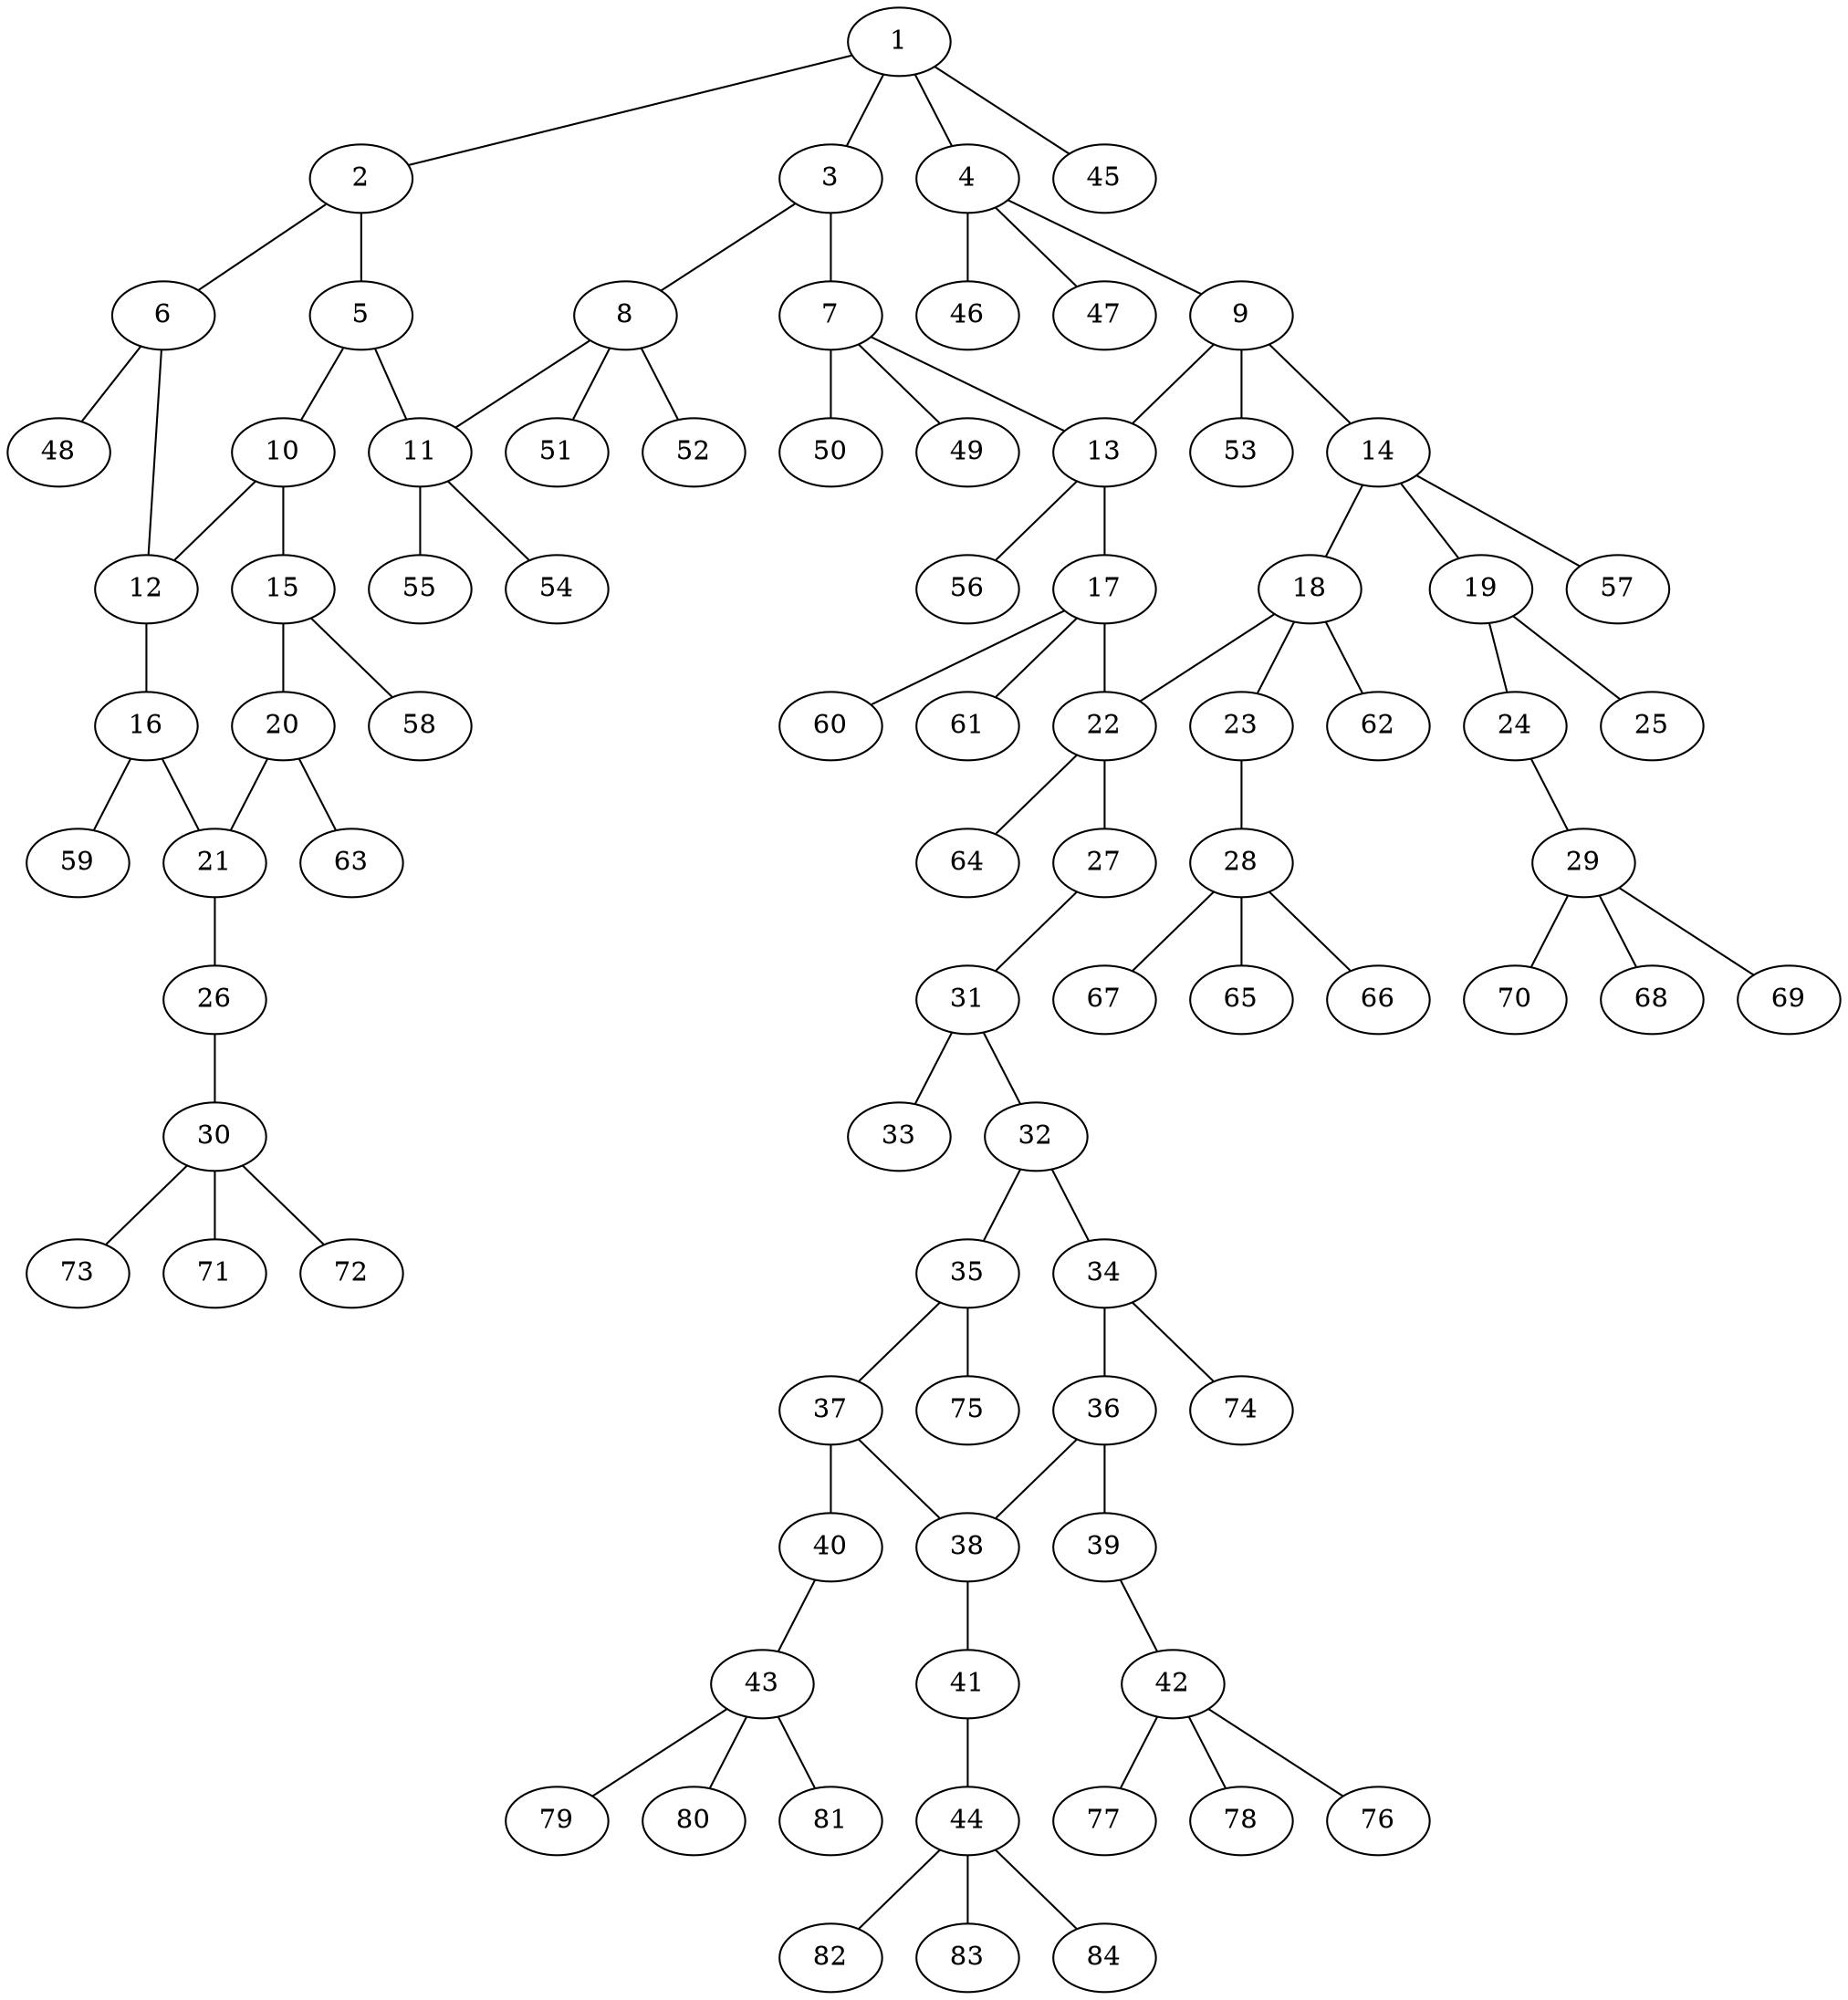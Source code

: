 graph molecule_4096 {
	1	 [chem=C];
	2	 [chem=C];
	1 -- 2	 [valence=1];
	3	 [chem=N];
	1 -- 3	 [valence=1];
	4	 [chem=C];
	1 -- 4	 [valence=1];
	45	 [chem=H];
	1 -- 45	 [valence=1];
	5	 [chem=C];
	2 -- 5	 [valence=2];
	6	 [chem=N];
	2 -- 6	 [valence=1];
	7	 [chem=C];
	3 -- 7	 [valence=1];
	8	 [chem=C];
	3 -- 8	 [valence=1];
	9	 [chem=C];
	4 -- 9	 [valence=1];
	46	 [chem=H];
	4 -- 46	 [valence=1];
	47	 [chem=H];
	4 -- 47	 [valence=1];
	10	 [chem=C];
	5 -- 10	 [valence=1];
	11	 [chem=C];
	5 -- 11	 [valence=1];
	12	 [chem=C];
	6 -- 12	 [valence=1];
	48	 [chem=H];
	6 -- 48	 [valence=1];
	13	 [chem=C];
	7 -- 13	 [valence=1];
	49	 [chem=H];
	7 -- 49	 [valence=1];
	50	 [chem=H];
	7 -- 50	 [valence=1];
	8 -- 11	 [valence=1];
	51	 [chem=H];
	8 -- 51	 [valence=1];
	52	 [chem=H];
	8 -- 52	 [valence=1];
	9 -- 13	 [valence=1];
	14	 [chem=C];
	9 -- 14	 [valence=1];
	53	 [chem=H];
	9 -- 53	 [valence=1];
	10 -- 12	 [valence=2];
	15	 [chem=C];
	10 -- 15	 [valence=1];
	54	 [chem=H];
	11 -- 54	 [valence=1];
	55	 [chem=H];
	11 -- 55	 [valence=1];
	16	 [chem=C];
	12 -- 16	 [valence=1];
	17	 [chem=C];
	13 -- 17	 [valence=1];
	56	 [chem=H];
	13 -- 56	 [valence=1];
	18	 [chem=C];
	14 -- 18	 [valence=1];
	19	 [chem=C];
	14 -- 19	 [valence=1];
	57	 [chem=H];
	14 -- 57	 [valence=1];
	20	 [chem=C];
	15 -- 20	 [valence=2];
	58	 [chem=H];
	15 -- 58	 [valence=1];
	21	 [chem=C];
	16 -- 21	 [valence=2];
	59	 [chem=H];
	16 -- 59	 [valence=1];
	22	 [chem=C];
	17 -- 22	 [valence=1];
	60	 [chem=H];
	17 -- 60	 [valence=1];
	61	 [chem=H];
	17 -- 61	 [valence=1];
	18 -- 22	 [valence=1];
	23	 [chem=O];
	18 -- 23	 [valence=1];
	62	 [chem=H];
	18 -- 62	 [valence=1];
	24	 [chem=O];
	19 -- 24	 [valence=1];
	25	 [chem=O];
	19 -- 25	 [valence=2];
	20 -- 21	 [valence=1];
	63	 [chem=H];
	20 -- 63	 [valence=1];
	26	 [chem=O];
	21 -- 26	 [valence=1];
	27	 [chem=O];
	22 -- 27	 [valence=1];
	64	 [chem=H];
	22 -- 64	 [valence=1];
	28	 [chem=C];
	23 -- 28	 [valence=1];
	29	 [chem=C];
	24 -- 29	 [valence=1];
	30	 [chem=C];
	26 -- 30	 [valence=1];
	31	 [chem=C];
	27 -- 31	 [valence=1];
	65	 [chem=H];
	28 -- 65	 [valence=1];
	66	 [chem=H];
	28 -- 66	 [valence=1];
	67	 [chem=H];
	28 -- 67	 [valence=1];
	68	 [chem=H];
	29 -- 68	 [valence=1];
	69	 [chem=H];
	29 -- 69	 [valence=1];
	70	 [chem=H];
	29 -- 70	 [valence=1];
	71	 [chem=H];
	30 -- 71	 [valence=1];
	72	 [chem=H];
	30 -- 72	 [valence=1];
	73	 [chem=H];
	30 -- 73	 [valence=1];
	32	 [chem=C];
	31 -- 32	 [valence=1];
	33	 [chem=O];
	31 -- 33	 [valence=2];
	34	 [chem=C];
	32 -- 34	 [valence=1];
	35	 [chem=C];
	32 -- 35	 [valence=2];
	36	 [chem=C];
	34 -- 36	 [valence=2];
	74	 [chem=H];
	34 -- 74	 [valence=1];
	37	 [chem=C];
	35 -- 37	 [valence=1];
	75	 [chem=H];
	35 -- 75	 [valence=1];
	38	 [chem=C];
	36 -- 38	 [valence=1];
	39	 [chem=O];
	36 -- 39	 [valence=1];
	37 -- 38	 [valence=2];
	40	 [chem=O];
	37 -- 40	 [valence=1];
	41	 [chem=O];
	38 -- 41	 [valence=1];
	42	 [chem=C];
	39 -- 42	 [valence=1];
	43	 [chem=C];
	40 -- 43	 [valence=1];
	44	 [chem=C];
	41 -- 44	 [valence=1];
	76	 [chem=H];
	42 -- 76	 [valence=1];
	77	 [chem=H];
	42 -- 77	 [valence=1];
	78	 [chem=H];
	42 -- 78	 [valence=1];
	79	 [chem=H];
	43 -- 79	 [valence=1];
	80	 [chem=H];
	43 -- 80	 [valence=1];
	81	 [chem=H];
	43 -- 81	 [valence=1];
	82	 [chem=H];
	44 -- 82	 [valence=1];
	83	 [chem=H];
	44 -- 83	 [valence=1];
	84	 [chem=H];
	44 -- 84	 [valence=1];
}
